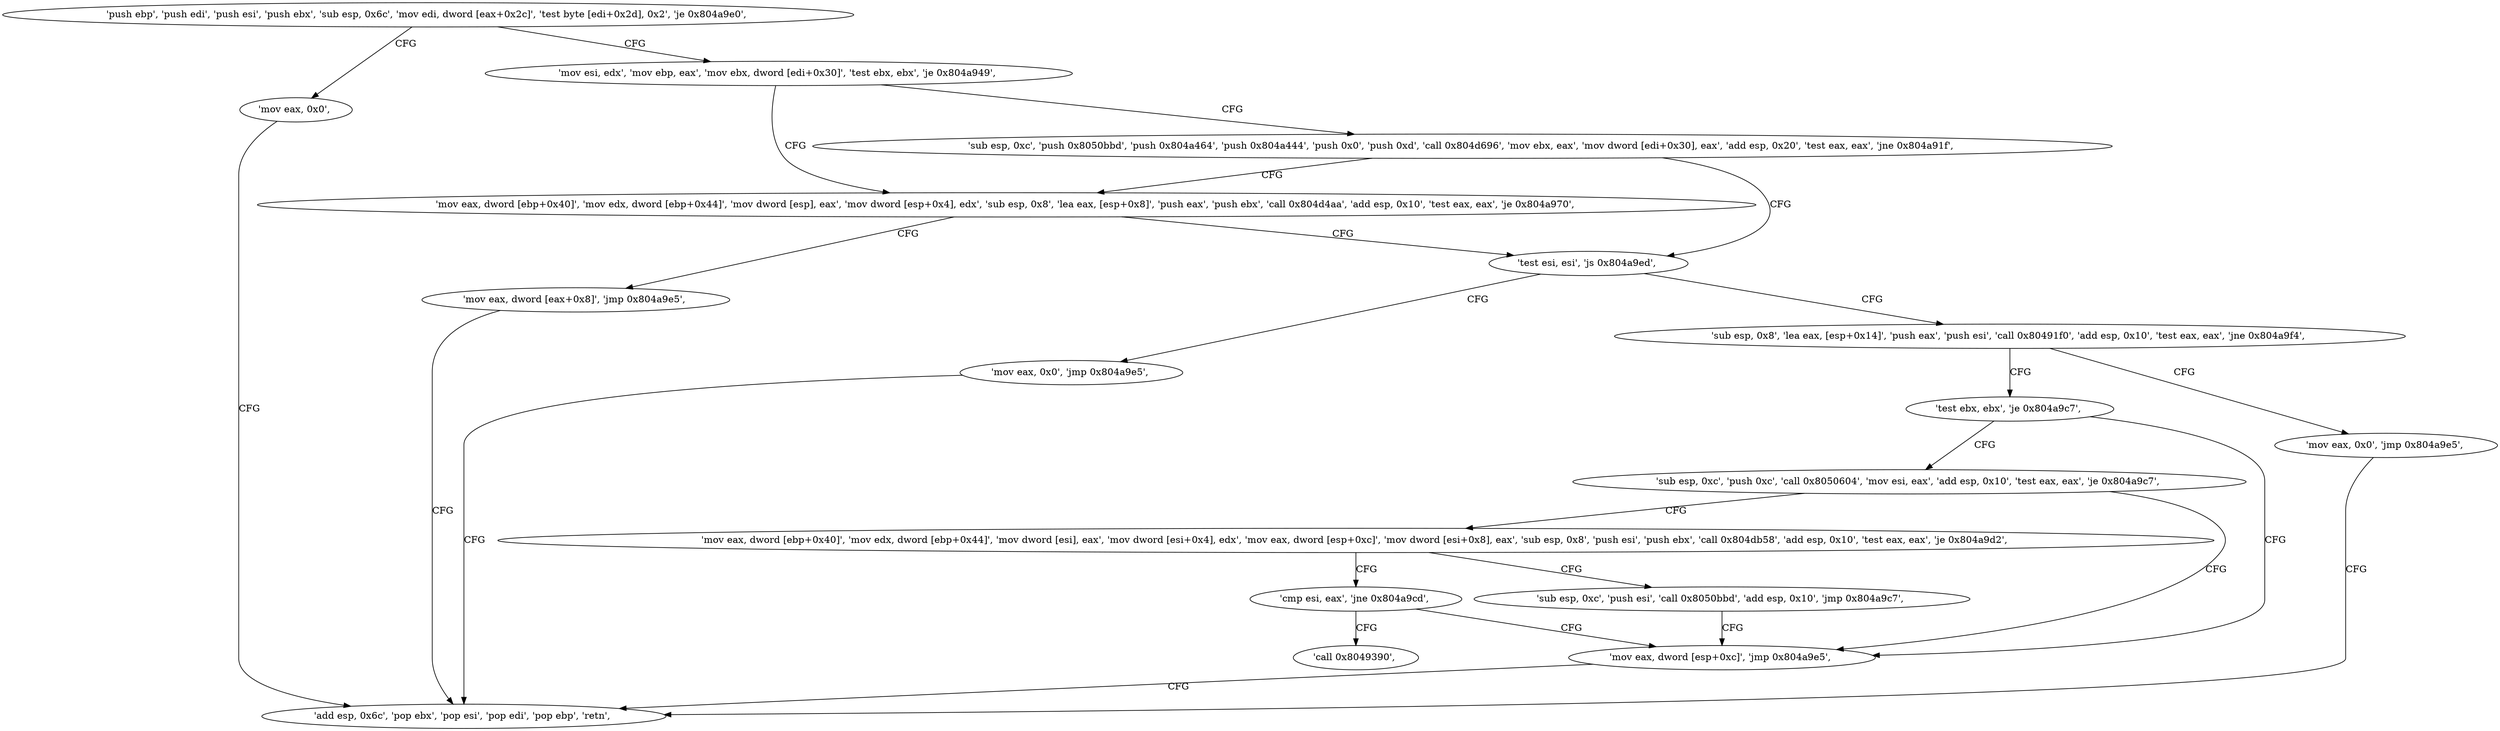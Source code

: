 digraph "func" {
"134523136" [label = "'push ebp', 'push edi', 'push esi', 'push ebx', 'sub esp, 0x6c', 'mov edi, dword [eax+0x2c]', 'test byte [edi+0x2d], 0x2', 'je 0x804a9e0', " ]
"134523360" [label = "'mov eax, 0x0', " ]
"134523156" [label = "'mov esi, edx', 'mov ebp, eax', 'mov ebx, dword [edi+0x30]', 'test ebx, ebx', 'je 0x804a949', " ]
"134523365" [label = "'add esp, 0x6c', 'pop ebx', 'pop esi', 'pop edi', 'pop ebp', 'retn', " ]
"134523209" [label = "'sub esp, 0xc', 'push 0x8050bbd', 'push 0x804a464', 'push 0x804a444', 'push 0x0', 'push 0xd', 'call 0x804d696', 'mov ebx, eax', 'mov dword [edi+0x30], eax', 'add esp, 0x20', 'test eax, eax', 'jne 0x804a91f', " ]
"134523167" [label = "'mov eax, dword [ebp+0x40]', 'mov edx, dword [ebp+0x44]', 'mov dword [esp], eax', 'mov dword [esp+0x4], edx', 'sub esp, 0x8', 'lea eax, [esp+0x8]', 'push eax', 'push ebx', 'call 0x804d4aa', 'add esp, 0x10', 'test eax, eax', 'je 0x804a970', " ]
"134523248" [label = "'test esi, esi', 'js 0x804a9ed', " ]
"134523201" [label = "'mov eax, dword [eax+0x8]', 'jmp 0x804a9e5', " ]
"134523373" [label = "'mov eax, 0x0', 'jmp 0x804a9e5', " ]
"134523252" [label = "'sub esp, 0x8', 'lea eax, [esp+0x14]', 'push eax', 'push esi', 'call 0x80491f0', 'add esp, 0x10', 'test eax, eax', 'jne 0x804a9f4', " ]
"134523380" [label = "'mov eax, 0x0', 'jmp 0x804a9e5', " ]
"134523273" [label = "'test ebx, ebx', 'je 0x804a9c7', " ]
"134523335" [label = "'mov eax, dword [esp+0xc]', 'jmp 0x804a9e5', " ]
"134523277" [label = "'sub esp, 0xc', 'push 0xc', 'call 0x8050604', 'mov esi, eax', 'add esp, 0x10', 'test eax, eax', 'je 0x804a9c7', " ]
"134523296" [label = "'mov eax, dword [ebp+0x40]', 'mov edx, dword [ebp+0x44]', 'mov dword [esi], eax', 'mov dword [esi+0x4], edx', 'mov eax, dword [esp+0xc]', 'mov dword [esi+0x8], eax', 'sub esp, 0x8', 'push esi', 'push ebx', 'call 0x804db58', 'add esp, 0x10', 'test eax, eax', 'je 0x804a9d2', " ]
"134523346" [label = "'sub esp, 0xc', 'push esi', 'call 0x8050bbd', 'add esp, 0x10', 'jmp 0x804a9c7', " ]
"134523331" [label = "'cmp esi, eax', 'jne 0x804a9cd', " ]
"134523341" [label = "'call 0x8049390', " ]
"134523136" -> "134523360" [ label = "CFG" ]
"134523136" -> "134523156" [ label = "CFG" ]
"134523360" -> "134523365" [ label = "CFG" ]
"134523156" -> "134523209" [ label = "CFG" ]
"134523156" -> "134523167" [ label = "CFG" ]
"134523209" -> "134523167" [ label = "CFG" ]
"134523209" -> "134523248" [ label = "CFG" ]
"134523167" -> "134523248" [ label = "CFG" ]
"134523167" -> "134523201" [ label = "CFG" ]
"134523248" -> "134523373" [ label = "CFG" ]
"134523248" -> "134523252" [ label = "CFG" ]
"134523201" -> "134523365" [ label = "CFG" ]
"134523373" -> "134523365" [ label = "CFG" ]
"134523252" -> "134523380" [ label = "CFG" ]
"134523252" -> "134523273" [ label = "CFG" ]
"134523380" -> "134523365" [ label = "CFG" ]
"134523273" -> "134523335" [ label = "CFG" ]
"134523273" -> "134523277" [ label = "CFG" ]
"134523335" -> "134523365" [ label = "CFG" ]
"134523277" -> "134523335" [ label = "CFG" ]
"134523277" -> "134523296" [ label = "CFG" ]
"134523296" -> "134523346" [ label = "CFG" ]
"134523296" -> "134523331" [ label = "CFG" ]
"134523346" -> "134523335" [ label = "CFG" ]
"134523331" -> "134523341" [ label = "CFG" ]
"134523331" -> "134523335" [ label = "CFG" ]
}
